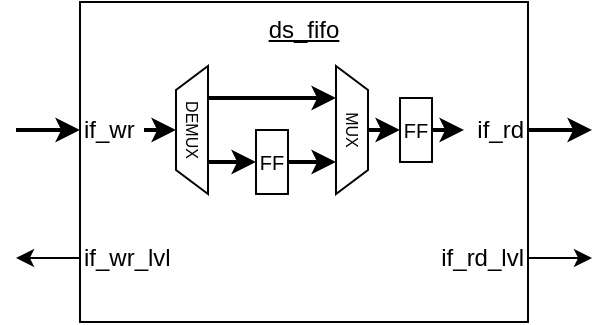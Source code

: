 <mxfile version="21.6.5" type="device">
  <diagram name="Page-1" id="wjSl2jKwSkH-KG0pPpFf">
    <mxGraphModel dx="1404" dy="814" grid="1" gridSize="8" guides="0" tooltips="1" connect="1" arrows="0" fold="1" page="1" pageScale="1" pageWidth="2560" pageHeight="1440" background="#ffffff" math="0" shadow="0">
      <root>
        <mxCell id="0" />
        <mxCell id="1" parent="0" />
        <mxCell id="gHWjX6nv2yNhoL-KbP3H-1" value="ds_fifo" style="rounded=0;whiteSpace=wrap;html=1;verticalAlign=top;fontStyle=4" parent="1" vertex="1">
          <mxGeometry x="64" y="64" width="224" height="160" as="geometry" />
        </mxCell>
        <mxCell id="gHWjX6nv2yNhoL-KbP3H-5" style="edgeStyle=orthogonalEdgeStyle;rounded=0;orthogonalLoop=1;jettySize=auto;html=1;entryX=0;entryY=0.5;entryDx=0;entryDy=0;strokeWidth=2;startArrow=none;startFill=0;" parent="1" target="gHWjX6nv2yNhoL-KbP3H-4" edge="1">
          <mxGeometry relative="1" as="geometry">
            <mxPoint x="32" y="128" as="sourcePoint" />
          </mxGeometry>
        </mxCell>
        <mxCell id="mhyddePI75I2MfyKXa-t-4" style="edgeStyle=orthogonalEdgeStyle;rounded=0;orthogonalLoop=1;jettySize=auto;html=1;exitX=1;exitY=0.5;exitDx=0;exitDy=0;strokeWidth=2;entryX=0.5;entryY=1;entryDx=0;entryDy=0;" parent="1" source="gHWjX6nv2yNhoL-KbP3H-4" target="mhyddePI75I2MfyKXa-t-17" edge="1">
          <mxGeometry relative="1" as="geometry">
            <mxPoint x="112" y="128.0" as="targetPoint" />
          </mxGeometry>
        </mxCell>
        <mxCell id="gHWjX6nv2yNhoL-KbP3H-4" value="if_wr" style="text;html=1;strokeColor=none;fillColor=none;align=left;verticalAlign=middle;whiteSpace=wrap;rounded=0;" parent="1" vertex="1">
          <mxGeometry x="64" y="112" width="32" height="32" as="geometry" />
        </mxCell>
        <mxCell id="gHWjX6nv2yNhoL-KbP3H-6" style="edgeStyle=orthogonalEdgeStyle;rounded=0;orthogonalLoop=1;jettySize=auto;html=1;exitX=0;exitY=0.5;exitDx=0;exitDy=0;" parent="1" source="gHWjX6nv2yNhoL-KbP3H-7" edge="1">
          <mxGeometry relative="1" as="geometry">
            <mxPoint x="32" y="192" as="targetPoint" />
          </mxGeometry>
        </mxCell>
        <mxCell id="gHWjX6nv2yNhoL-KbP3H-7" value="if_wr_lvl" style="text;html=1;strokeColor=none;fillColor=none;align=left;verticalAlign=middle;whiteSpace=wrap;rounded=0;" parent="1" vertex="1">
          <mxGeometry x="64" y="176" width="48" height="32" as="geometry" />
        </mxCell>
        <mxCell id="gHWjX6nv2yNhoL-KbP3H-8" style="edgeStyle=orthogonalEdgeStyle;rounded=0;orthogonalLoop=1;jettySize=auto;html=1;exitX=1;exitY=0.5;exitDx=0;exitDy=0;strokeWidth=2;startArrow=none;startFill=0;" parent="1" source="gHWjX6nv2yNhoL-KbP3H-9" edge="1">
          <mxGeometry relative="1" as="geometry">
            <mxPoint x="304" y="127.848" as="sourcePoint" />
            <mxPoint x="320" y="128" as="targetPoint" />
          </mxGeometry>
        </mxCell>
        <mxCell id="gHWjX6nv2yNhoL-KbP3H-9" value="if_rd" style="text;html=1;strokeColor=none;fillColor=none;align=right;verticalAlign=middle;whiteSpace=wrap;rounded=0;" parent="1" vertex="1">
          <mxGeometry x="256" y="112" width="32" height="32" as="geometry" />
        </mxCell>
        <mxCell id="gHWjX6nv2yNhoL-KbP3H-10" style="edgeStyle=orthogonalEdgeStyle;rounded=0;orthogonalLoop=1;jettySize=auto;html=1;exitX=1;exitY=0.5;exitDx=0;exitDy=0;" parent="1" source="gHWjX6nv2yNhoL-KbP3H-11" edge="1">
          <mxGeometry relative="1" as="geometry">
            <mxPoint x="320" y="192" as="targetPoint" />
          </mxGeometry>
        </mxCell>
        <mxCell id="gHWjX6nv2yNhoL-KbP3H-11" value="if_rd_lvl" style="text;html=1;strokeColor=none;fillColor=none;align=right;verticalAlign=middle;whiteSpace=wrap;rounded=0;" parent="1" vertex="1">
          <mxGeometry x="240" y="176" width="48" height="32" as="geometry" />
        </mxCell>
        <mxCell id="mhyddePI75I2MfyKXa-t-10" style="edgeStyle=orthogonalEdgeStyle;rounded=0;orthogonalLoop=1;jettySize=auto;html=1;exitX=1;exitY=0.5;exitDx=0;exitDy=0;entryX=0.75;entryY=1;entryDx=0;entryDy=0;strokeWidth=2;" parent="1" source="mhyddePI75I2MfyKXa-t-1" target="mhyddePI75I2MfyKXa-t-12" edge="1">
          <mxGeometry relative="1" as="geometry">
            <mxPoint x="200.0" y="136.0" as="targetPoint" />
          </mxGeometry>
        </mxCell>
        <mxCell id="mhyddePI75I2MfyKXa-t-1" value="FF" style="rounded=0;whiteSpace=wrap;html=1;fontSize=10;" parent="1" vertex="1">
          <mxGeometry x="152" y="128" width="16" height="32" as="geometry" />
        </mxCell>
        <mxCell id="mhyddePI75I2MfyKXa-t-5" style="edgeStyle=orthogonalEdgeStyle;rounded=0;orthogonalLoop=1;jettySize=auto;html=1;exitX=1;exitY=0.5;exitDx=0;exitDy=0;entryX=0;entryY=0.5;entryDx=0;entryDy=0;strokeWidth=2;" parent="1" source="mhyddePI75I2MfyKXa-t-13" target="gHWjX6nv2yNhoL-KbP3H-9" edge="1">
          <mxGeometry relative="1" as="geometry">
            <mxPoint x="352" y="128" as="sourcePoint" />
          </mxGeometry>
        </mxCell>
        <mxCell id="mhyddePI75I2MfyKXa-t-7" style="edgeStyle=orthogonalEdgeStyle;rounded=0;orthogonalLoop=1;jettySize=auto;html=1;exitX=0.75;exitY=0;exitDx=0;exitDy=0;entryX=0;entryY=0.5;entryDx=0;entryDy=0;strokeWidth=2;" parent="1" source="mhyddePI75I2MfyKXa-t-17" target="mhyddePI75I2MfyKXa-t-1" edge="1">
          <mxGeometry relative="1" as="geometry">
            <mxPoint x="128" y="144" as="sourcePoint" />
            <Array as="points" />
          </mxGeometry>
        </mxCell>
        <mxCell id="mhyddePI75I2MfyKXa-t-8" style="edgeStyle=orthogonalEdgeStyle;rounded=0;orthogonalLoop=1;jettySize=auto;html=1;exitX=0.25;exitY=0;exitDx=0;exitDy=0;entryX=0.25;entryY=1;entryDx=0;entryDy=0;strokeWidth=2;" parent="1" source="mhyddePI75I2MfyKXa-t-17" target="mhyddePI75I2MfyKXa-t-12" edge="1">
          <mxGeometry relative="1" as="geometry">
            <mxPoint x="200" y="120.0" as="targetPoint" />
            <mxPoint x="128" y="112" as="sourcePoint" />
          </mxGeometry>
        </mxCell>
        <mxCell id="mhyddePI75I2MfyKXa-t-14" style="edgeStyle=orthogonalEdgeStyle;rounded=0;orthogonalLoop=1;jettySize=auto;html=1;exitX=0.5;exitY=0;exitDx=0;exitDy=0;entryX=0;entryY=0.5;entryDx=0;entryDy=0;strokeWidth=2;" parent="1" source="mhyddePI75I2MfyKXa-t-12" target="mhyddePI75I2MfyKXa-t-13" edge="1">
          <mxGeometry relative="1" as="geometry" />
        </mxCell>
        <mxCell id="mhyddePI75I2MfyKXa-t-12" value="MUX" style="shape=trapezoid;perimeter=trapezoidPerimeter;whiteSpace=wrap;html=1;fixedSize=1;rotation=90;size=12;fontSize=8;" parent="1" vertex="1">
          <mxGeometry x="168" y="120" width="64" height="16" as="geometry" />
        </mxCell>
        <mxCell id="mhyddePI75I2MfyKXa-t-13" value="FF" style="rounded=0;whiteSpace=wrap;html=1;fontSize=10;" parent="1" vertex="1">
          <mxGeometry x="224" y="112" width="16" height="32" as="geometry" />
        </mxCell>
        <mxCell id="mhyddePI75I2MfyKXa-t-17" value="DEMUX" style="shape=trapezoid;perimeter=trapezoidPerimeter;whiteSpace=wrap;html=1;fixedSize=1;rotation=90;size=12;flipH=1;flipV=1;fontSize=8;" parent="1" vertex="1">
          <mxGeometry x="88" y="120" width="64" height="16" as="geometry" />
        </mxCell>
      </root>
    </mxGraphModel>
  </diagram>
</mxfile>
